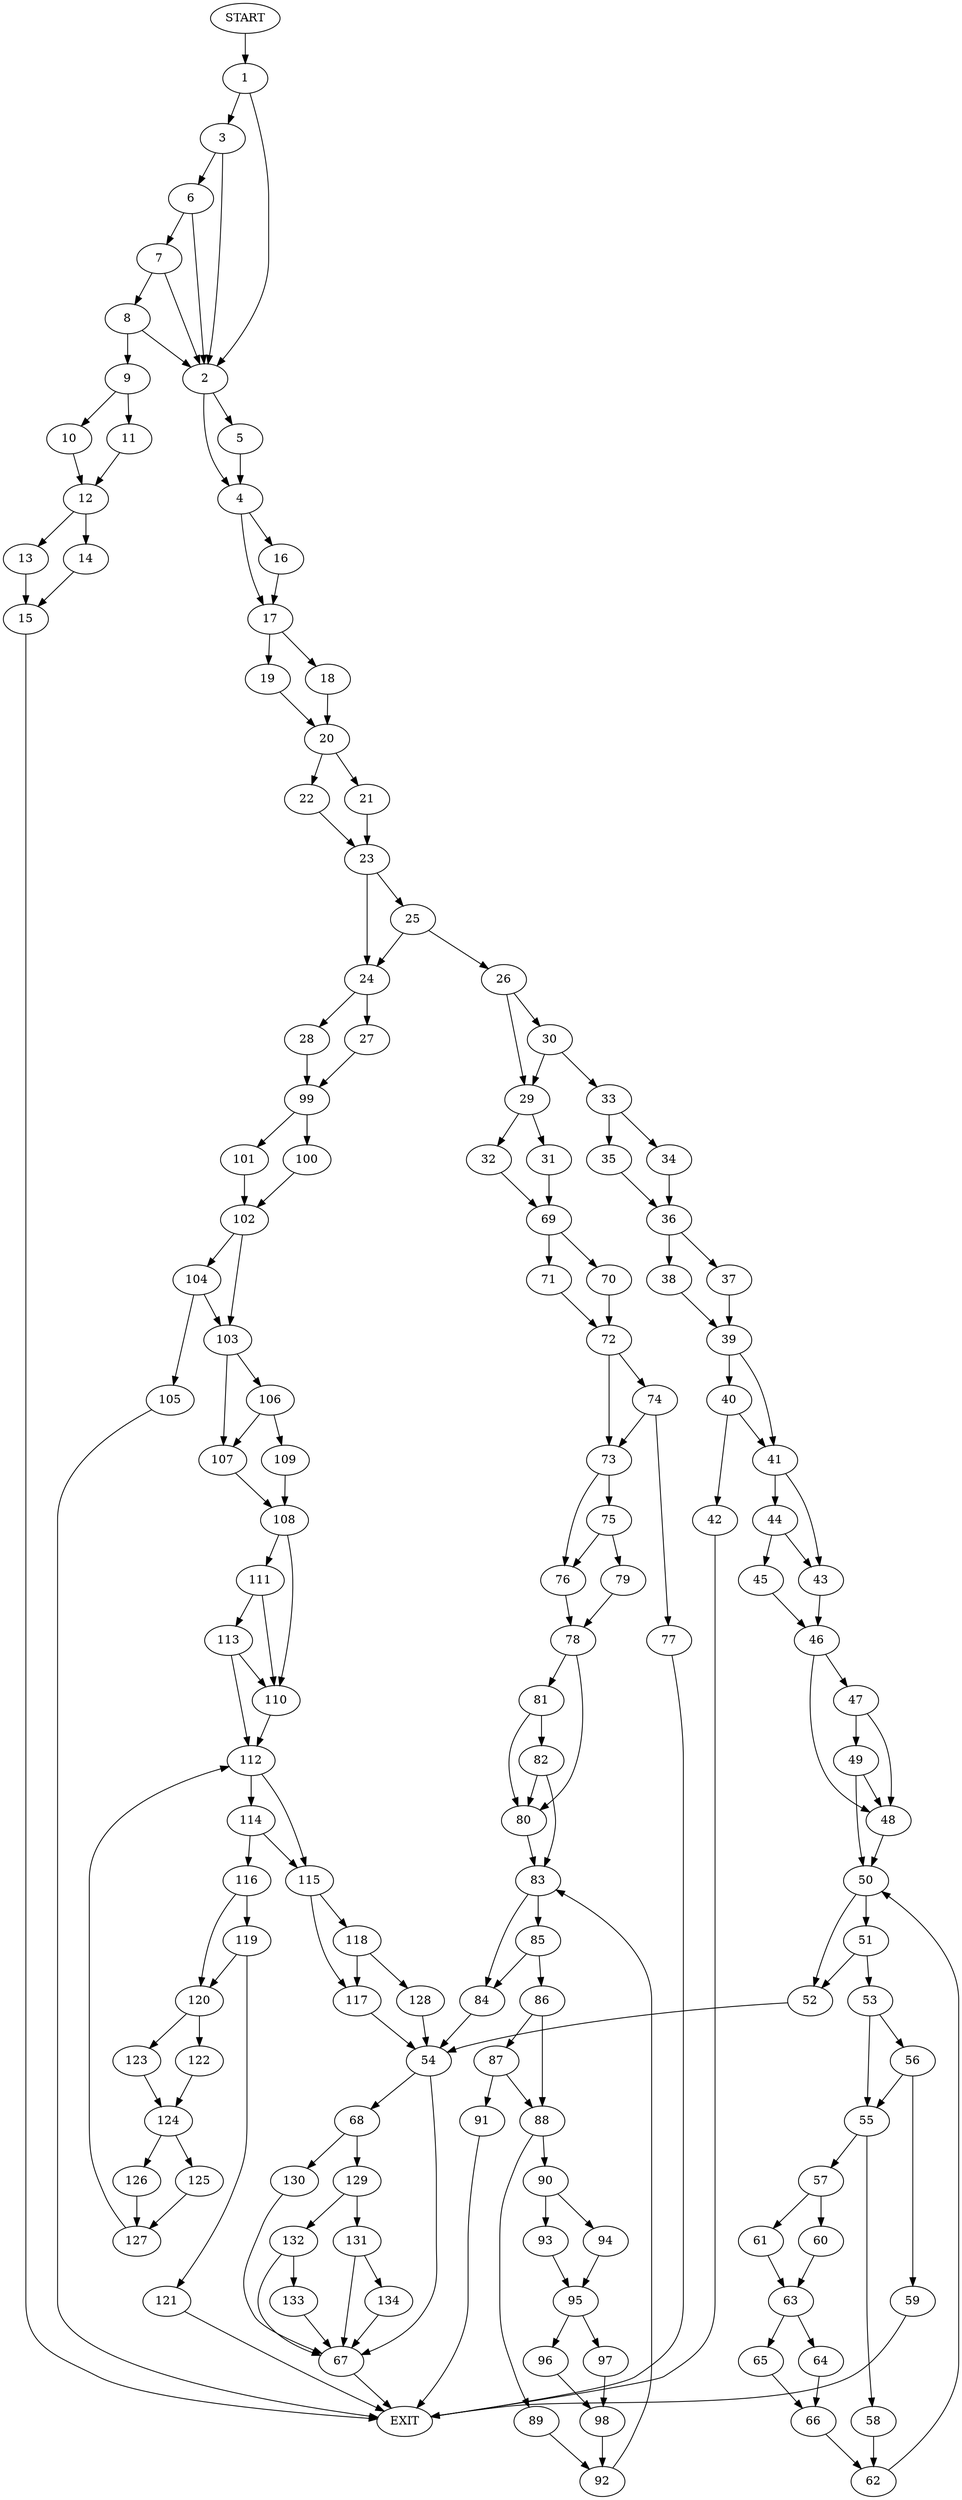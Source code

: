 digraph {
0 [label="START"]
135 [label="EXIT"]
0 -> 1
1 -> 2
1 -> 3
2 -> 4
2 -> 5
3 -> 2
3 -> 6
6 -> 2
6 -> 7
7 -> 2
7 -> 8
8 -> 2
8 -> 9
9 -> 10
9 -> 11
10 -> 12
11 -> 12
12 -> 13
12 -> 14
13 -> 15
14 -> 15
15 -> 135
5 -> 4
4 -> 16
4 -> 17
17 -> 18
17 -> 19
16 -> 17
18 -> 20
19 -> 20
20 -> 21
20 -> 22
22 -> 23
21 -> 23
23 -> 24
23 -> 25
25 -> 24
25 -> 26
24 -> 27
24 -> 28
26 -> 29
26 -> 30
29 -> 31
29 -> 32
30 -> 29
30 -> 33
33 -> 34
33 -> 35
35 -> 36
34 -> 36
36 -> 37
36 -> 38
37 -> 39
38 -> 39
39 -> 40
39 -> 41
40 -> 41
40 -> 42
41 -> 43
41 -> 44
42 -> 135
44 -> 43
44 -> 45
43 -> 46
45 -> 46
46 -> 47
46 -> 48
47 -> 48
47 -> 49
48 -> 50
49 -> 50
49 -> 48
50 -> 51
50 -> 52
51 -> 53
51 -> 52
52 -> 54
53 -> 55
53 -> 56
55 -> 57
55 -> 58
56 -> 55
56 -> 59
59 -> 135
57 -> 60
57 -> 61
58 -> 62
60 -> 63
61 -> 63
63 -> 64
63 -> 65
64 -> 66
65 -> 66
66 -> 62
62 -> 50
54 -> 67
54 -> 68
32 -> 69
31 -> 69
69 -> 70
69 -> 71
71 -> 72
70 -> 72
72 -> 73
72 -> 74
73 -> 75
73 -> 76
74 -> 73
74 -> 77
77 -> 135
76 -> 78
75 -> 79
75 -> 76
79 -> 78
78 -> 80
78 -> 81
81 -> 82
81 -> 80
80 -> 83
82 -> 83
82 -> 80
83 -> 84
83 -> 85
84 -> 54
85 -> 84
85 -> 86
86 -> 87
86 -> 88
88 -> 89
88 -> 90
87 -> 88
87 -> 91
91 -> 135
89 -> 92
90 -> 93
90 -> 94
93 -> 95
94 -> 95
95 -> 96
95 -> 97
96 -> 98
97 -> 98
98 -> 92
92 -> 83
28 -> 99
27 -> 99
99 -> 100
99 -> 101
100 -> 102
101 -> 102
102 -> 103
102 -> 104
104 -> 103
104 -> 105
103 -> 106
103 -> 107
105 -> 135
107 -> 108
106 -> 109
106 -> 107
109 -> 108
108 -> 110
108 -> 111
110 -> 112
111 -> 110
111 -> 113
113 -> 110
113 -> 112
112 -> 114
112 -> 115
114 -> 115
114 -> 116
115 -> 117
115 -> 118
116 -> 119
116 -> 120
119 -> 120
119 -> 121
120 -> 122
120 -> 123
121 -> 135
122 -> 124
123 -> 124
124 -> 125
124 -> 126
126 -> 127
125 -> 127
127 -> 112
118 -> 117
118 -> 128
117 -> 54
128 -> 54
67 -> 135
68 -> 129
68 -> 130
129 -> 131
129 -> 132
130 -> 67
132 -> 133
132 -> 67
131 -> 134
131 -> 67
133 -> 67
134 -> 67
}
